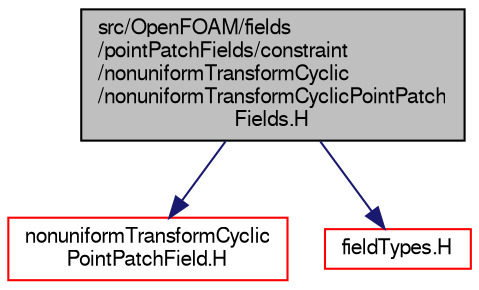 digraph "src/OpenFOAM/fields/pointPatchFields/constraint/nonuniformTransformCyclic/nonuniformTransformCyclicPointPatchFields.H"
{
  bgcolor="transparent";
  edge [fontname="FreeSans",fontsize="10",labelfontname="FreeSans",labelfontsize="10"];
  node [fontname="FreeSans",fontsize="10",shape=record];
  Node0 [label="src/OpenFOAM/fields\l/pointPatchFields/constraint\l/nonuniformTransformCyclic\l/nonuniformTransformCyclicPointPatch\lFields.H",height=0.2,width=0.4,color="black", fillcolor="grey75", style="filled", fontcolor="black"];
  Node0 -> Node1 [color="midnightblue",fontsize="10",style="solid",fontname="FreeSans"];
  Node1 [label="nonuniformTransformCyclic\lPointPatchField.H",height=0.2,width=0.4,color="red",URL="$a10004.html"];
  Node0 -> Node109 [color="midnightblue",fontsize="10",style="solid",fontname="FreeSans"];
  Node109 [label="fieldTypes.H",height=0.2,width=0.4,color="red",URL="$a09608.html",tooltip="Include the header files for all the primitive types that Fields are instantiated for..."];
}
